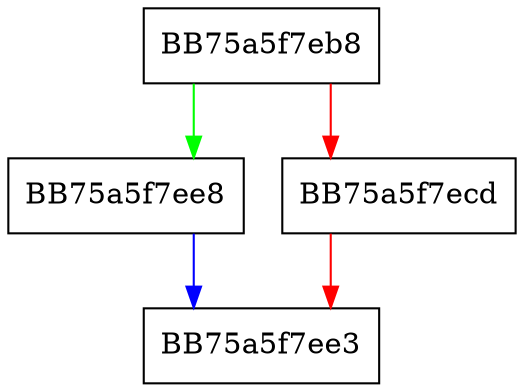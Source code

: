 digraph AllowIdenticalNames {
  node [shape="box"];
  graph [splines=ortho];
  BB75a5f7eb8 -> BB75a5f7ee8 [color="green"];
  BB75a5f7eb8 -> BB75a5f7ecd [color="red"];
  BB75a5f7ecd -> BB75a5f7ee3 [color="red"];
  BB75a5f7ee8 -> BB75a5f7ee3 [color="blue"];
}